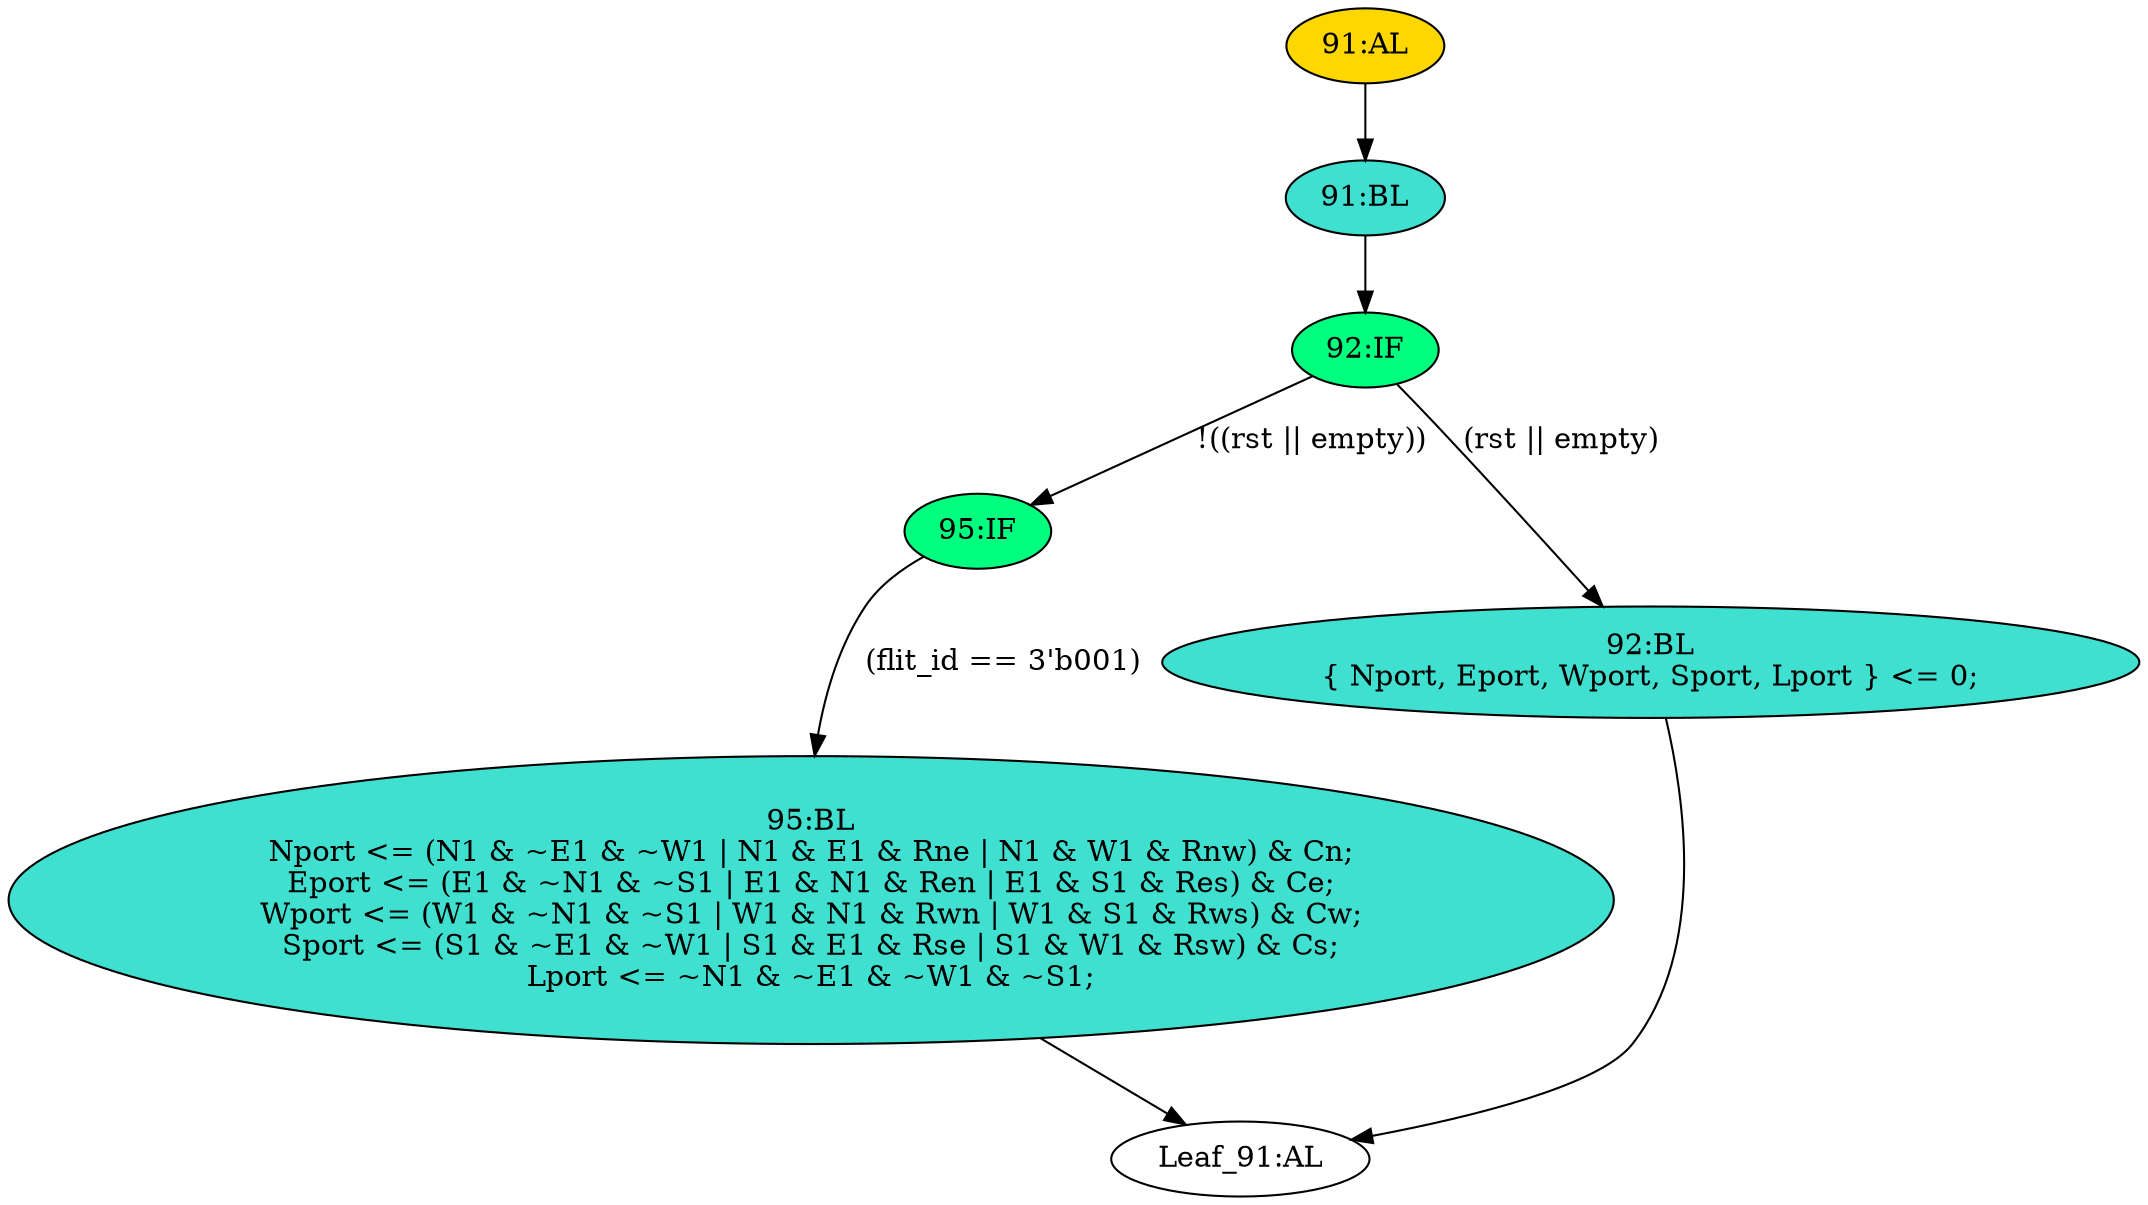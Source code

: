 strict digraph "" {
	node [label="\N"];
	"92:IF"	 [ast="<pyverilog.vparser.ast.IfStatement object at 0x7fdf564d0990>",
		fillcolor=springgreen,
		label="92:IF",
		statements="[]",
		style=filled,
		typ=IfStatement];
	"95:IF"	 [ast="<pyverilog.vparser.ast.IfStatement object at 0x7fdf564d0a10>",
		fillcolor=springgreen,
		label="95:IF",
		statements="[]",
		style=filled,
		typ=IfStatement];
	"92:IF" -> "95:IF"	 [cond="['rst', 'empty']",
		label="!((rst || empty))",
		lineno=92];
	"92:BL"	 [ast="<pyverilog.vparser.ast.Block object at 0x7fdf57900890>",
		fillcolor=turquoise,
		label="92:BL
{ Nport, Eport, Wport, Sport, Lport } <= 0;",
		statements="[<pyverilog.vparser.ast.NonblockingSubstitution object at 0x7fdf579008d0>]",
		style=filled,
		typ=Block];
	"92:IF" -> "92:BL"	 [cond="['rst', 'empty']",
		label="(rst || empty)",
		lineno=92];
	"95:BL"	 [ast="<pyverilog.vparser.ast.Block object at 0x7fdf564d0a90>",
		fillcolor=turquoise,
		label="95:BL
Nport <= (N1 & ~E1 & ~W1 | N1 & E1 & Rne | N1 & W1 & Rnw) & Cn;
Eport <= (E1 & ~N1 & ~S1 | E1 & N1 & Ren | E1 & S1 & Res) & \
Ce;
Wport <= (W1 & ~N1 & ~S1 | W1 & N1 & Rwn | W1 & S1 & Rws) & Cw;
Sport <= (S1 & ~E1 & ~W1 | S1 & E1 & Rse | S1 & W1 & Rsw) & \
Cs;
Lport <= ~N1 & ~E1 & ~W1 & ~S1;",
		statements="[<pyverilog.vparser.ast.NonblockingSubstitution object at 0x7fdf564d0ad0>, <pyverilog.vparser.ast.NonblockingSubstitution object \
at 0x7fdf564fc190>, <pyverilog.vparser.ast.NonblockingSubstitution object at 0x7fdf564fc750>, <pyverilog.vparser.ast.NonblockingSubstitution \
object at 0x7fdf564fcd90>, <pyverilog.vparser.ast.NonblockingSubstitution object at 0x7fdf57900410>]",
		style=filled,
		typ=Block];
	"Leaf_91:AL"	 [def_var="['Lport', 'Nport', 'Sport', 'Eport', 'Wport']",
		label="Leaf_91:AL"];
	"95:BL" -> "Leaf_91:AL"	 [cond="[]",
		lineno=None];
	"91:BL"	 [ast="<pyverilog.vparser.ast.Block object at 0x7fdf57900c10>",
		fillcolor=turquoise,
		label="91:BL",
		statements="[]",
		style=filled,
		typ=Block];
	"91:BL" -> "92:IF"	 [cond="[]",
		lineno=None];
	"95:IF" -> "95:BL"	 [cond="['flit_id']",
		label="(flit_id == 3'b001)",
		lineno=95];
	"92:BL" -> "Leaf_91:AL"	 [cond="[]",
		lineno=None];
	"91:AL"	 [ast="<pyverilog.vparser.ast.Always object at 0x7fdf57900c50>",
		clk_sens=True,
		fillcolor=gold,
		label="91:AL",
		sens="['clk']",
		statements="[]",
		style=filled,
		typ=Always,
		use_var="['flit_id', 'Cw', 'Cn', 'Res', 'S1', 'Rne', 'Rnw', 'Cs', 'Rws', 'Ren', 'Rwn', 'W1', 'Rse', 'rst', 'N1', 'Rsw', 'E1', 'empty', 'Ce']"];
	"91:AL" -> "91:BL"	 [cond="[]",
		lineno=None];
}
